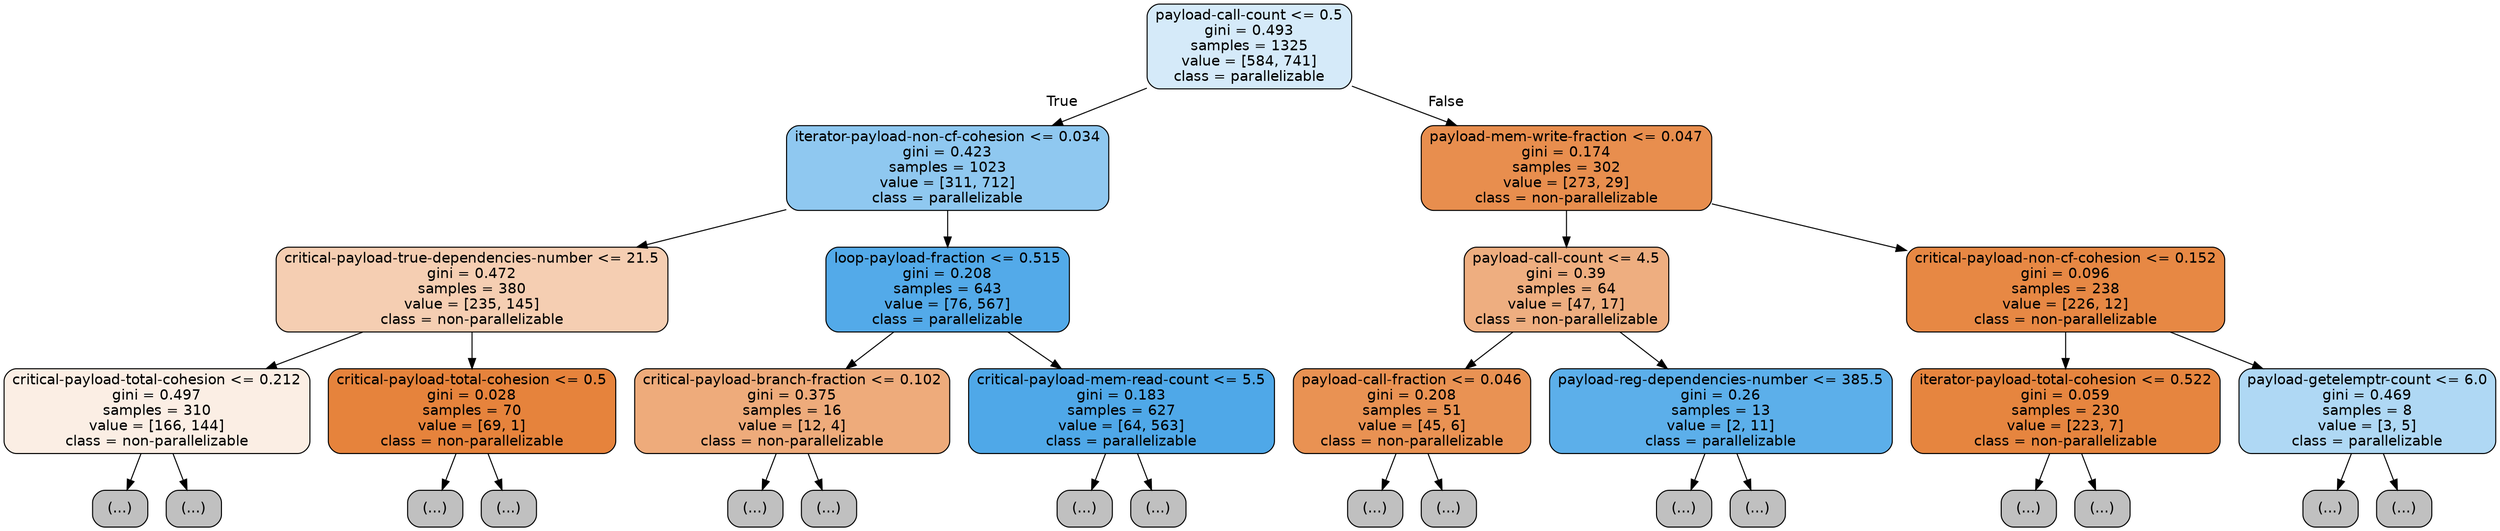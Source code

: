 digraph Tree {
node [shape=box, style="filled, rounded", color="black", fontname=helvetica] ;
edge [fontname=helvetica] ;
0 [label="payload-call-count <= 0.5\ngini = 0.493\nsamples = 1325\nvalue = [584, 741]\nclass = parallelizable", fillcolor="#399de536"] ;
1 [label="iterator-payload-non-cf-cohesion <= 0.034\ngini = 0.423\nsamples = 1023\nvalue = [311, 712]\nclass = parallelizable", fillcolor="#399de590"] ;
0 -> 1 [labeldistance=2.5, labelangle=45, headlabel="True"] ;
2 [label="critical-payload-true-dependencies-number <= 21.5\ngini = 0.472\nsamples = 380\nvalue = [235, 145]\nclass = non-parallelizable", fillcolor="#e5813962"] ;
1 -> 2 ;
3 [label="critical-payload-total-cohesion <= 0.212\ngini = 0.497\nsamples = 310\nvalue = [166, 144]\nclass = non-parallelizable", fillcolor="#e5813922"] ;
2 -> 3 ;
4 [label="(...)", fillcolor="#C0C0C0"] ;
3 -> 4 ;
39 [label="(...)", fillcolor="#C0C0C0"] ;
3 -> 39 ;
82 [label="critical-payload-total-cohesion <= 0.5\ngini = 0.028\nsamples = 70\nvalue = [69, 1]\nclass = non-parallelizable", fillcolor="#e58139fb"] ;
2 -> 82 ;
83 [label="(...)", fillcolor="#C0C0C0"] ;
82 -> 83 ;
84 [label="(...)", fillcolor="#C0C0C0"] ;
82 -> 84 ;
87 [label="loop-payload-fraction <= 0.515\ngini = 0.208\nsamples = 643\nvalue = [76, 567]\nclass = parallelizable", fillcolor="#399de5dd"] ;
1 -> 87 ;
88 [label="critical-payload-branch-fraction <= 0.102\ngini = 0.375\nsamples = 16\nvalue = [12, 4]\nclass = non-parallelizable", fillcolor="#e58139aa"] ;
87 -> 88 ;
89 [label="(...)", fillcolor="#C0C0C0"] ;
88 -> 89 ;
92 [label="(...)", fillcolor="#C0C0C0"] ;
88 -> 92 ;
95 [label="critical-payload-mem-read-count <= 5.5\ngini = 0.183\nsamples = 627\nvalue = [64, 563]\nclass = parallelizable", fillcolor="#399de5e2"] ;
87 -> 95 ;
96 [label="(...)", fillcolor="#C0C0C0"] ;
95 -> 96 ;
171 [label="(...)", fillcolor="#C0C0C0"] ;
95 -> 171 ;
184 [label="payload-mem-write-fraction <= 0.047\ngini = 0.174\nsamples = 302\nvalue = [273, 29]\nclass = non-parallelizable", fillcolor="#e58139e4"] ;
0 -> 184 [labeldistance=2.5, labelangle=-45, headlabel="False"] ;
185 [label="payload-call-count <= 4.5\ngini = 0.39\nsamples = 64\nvalue = [47, 17]\nclass = non-parallelizable", fillcolor="#e58139a3"] ;
184 -> 185 ;
186 [label="payload-call-fraction <= 0.046\ngini = 0.208\nsamples = 51\nvalue = [45, 6]\nclass = non-parallelizable", fillcolor="#e58139dd"] ;
185 -> 186 ;
187 [label="(...)", fillcolor="#C0C0C0"] ;
186 -> 187 ;
196 [label="(...)", fillcolor="#C0C0C0"] ;
186 -> 196 ;
197 [label="payload-reg-dependencies-number <= 385.5\ngini = 0.26\nsamples = 13\nvalue = [2, 11]\nclass = parallelizable", fillcolor="#399de5d1"] ;
185 -> 197 ;
198 [label="(...)", fillcolor="#C0C0C0"] ;
197 -> 198 ;
199 [label="(...)", fillcolor="#C0C0C0"] ;
197 -> 199 ;
200 [label="critical-payload-non-cf-cohesion <= 0.152\ngini = 0.096\nsamples = 238\nvalue = [226, 12]\nclass = non-parallelizable", fillcolor="#e58139f1"] ;
184 -> 200 ;
201 [label="iterator-payload-total-cohesion <= 0.522\ngini = 0.059\nsamples = 230\nvalue = [223, 7]\nclass = non-parallelizable", fillcolor="#e58139f7"] ;
200 -> 201 ;
202 [label="(...)", fillcolor="#C0C0C0"] ;
201 -> 202 ;
215 [label="(...)", fillcolor="#C0C0C0"] ;
201 -> 215 ;
218 [label="payload-getelemptr-count <= 6.0\ngini = 0.469\nsamples = 8\nvalue = [3, 5]\nclass = parallelizable", fillcolor="#399de566"] ;
200 -> 218 ;
219 [label="(...)", fillcolor="#C0C0C0"] ;
218 -> 219 ;
220 [label="(...)", fillcolor="#C0C0C0"] ;
218 -> 220 ;
}